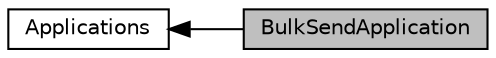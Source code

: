 digraph "BulkSendApplication"
{
  edge [fontname="Helvetica",fontsize="10",labelfontname="Helvetica",labelfontsize="10"];
  node [fontname="Helvetica",fontsize="10",shape=record];
  rankdir=LR;
  Node1 [label="Applications",height=0.2,width=0.4,color="black", fillcolor="white", style="filled",URL="$d9/dc9/group__applications.html"];
  Node0 [label="BulkSendApplication",height=0.2,width=0.4,color="black", fillcolor="grey75", style="filled", fontcolor="black"];
  Node1->Node0 [shape=plaintext, dir="back", style="solid"];
}
